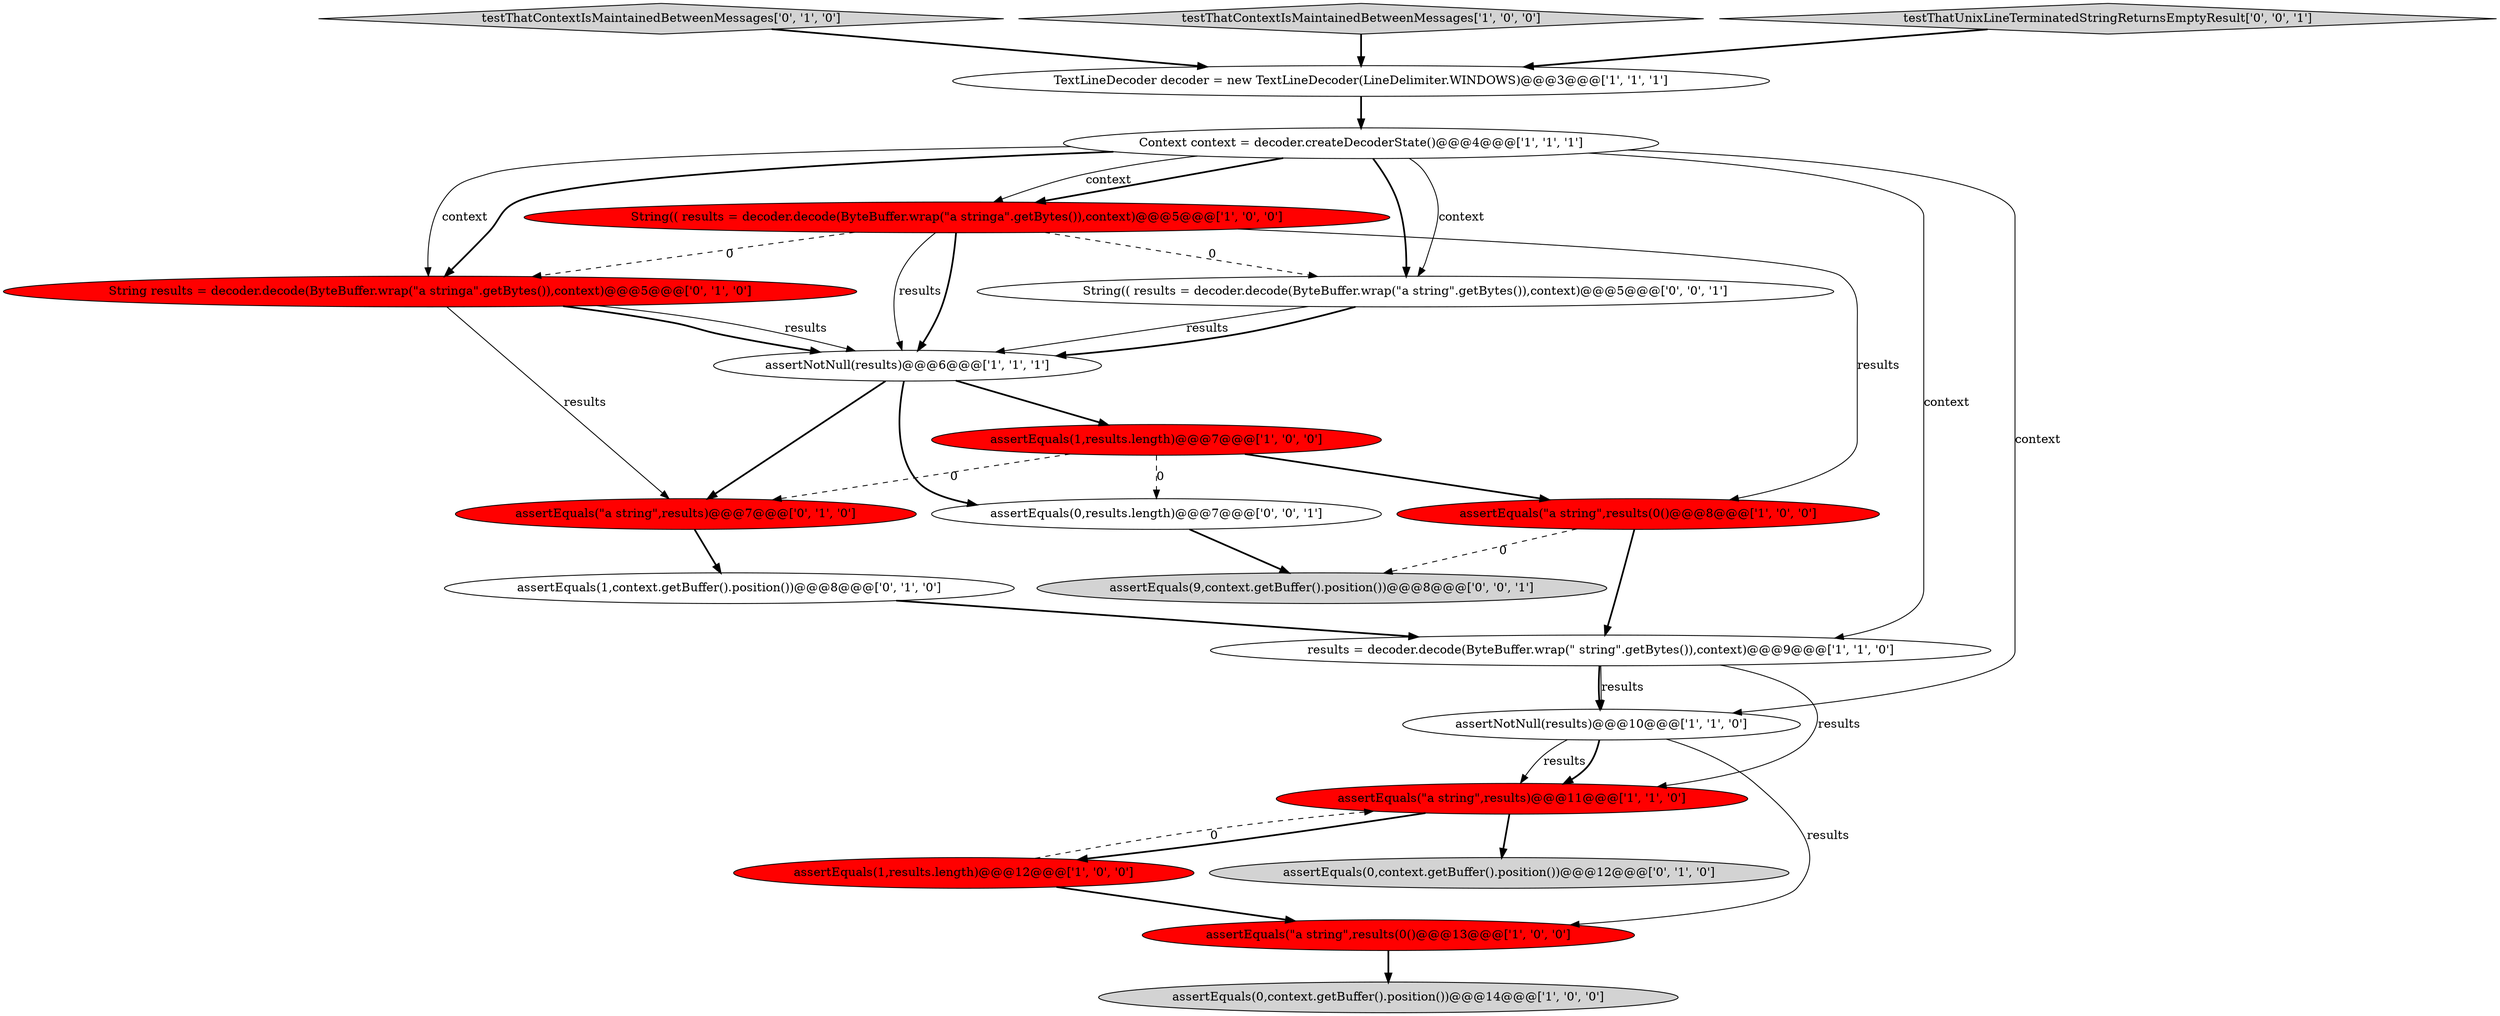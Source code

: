 digraph {
0 [style = filled, label = "TextLineDecoder decoder = new TextLineDecoder(LineDelimiter.WINDOWS)@@@3@@@['1', '1', '1']", fillcolor = white, shape = ellipse image = "AAA0AAABBB1BBB"];
10 [style = filled, label = "assertEquals(0,context.getBuffer().position())@@@14@@@['1', '0', '0']", fillcolor = lightgray, shape = ellipse image = "AAA0AAABBB1BBB"];
7 [style = filled, label = "assertEquals(1,results.length)@@@12@@@['1', '0', '0']", fillcolor = red, shape = ellipse image = "AAA1AAABBB1BBB"];
14 [style = filled, label = "assertEquals(1,context.getBuffer().position())@@@8@@@['0', '1', '0']", fillcolor = white, shape = ellipse image = "AAA0AAABBB2BBB"];
16 [style = filled, label = "testThatContextIsMaintainedBetweenMessages['0', '1', '0']", fillcolor = lightgray, shape = diamond image = "AAA0AAABBB2BBB"];
17 [style = filled, label = "assertEquals(\"a string\",results)@@@7@@@['0', '1', '0']", fillcolor = red, shape = ellipse image = "AAA1AAABBB2BBB"];
3 [style = filled, label = "testThatContextIsMaintainedBetweenMessages['1', '0', '0']", fillcolor = lightgray, shape = diamond image = "AAA0AAABBB1BBB"];
1 [style = filled, label = "Context context = decoder.createDecoderState()@@@4@@@['1', '1', '1']", fillcolor = white, shape = ellipse image = "AAA0AAABBB1BBB"];
5 [style = filled, label = "assertNotNull(results)@@@10@@@['1', '1', '0']", fillcolor = white, shape = ellipse image = "AAA0AAABBB1BBB"];
19 [style = filled, label = "String(( results = decoder.decode(ByteBuffer.wrap(\"a string\".getBytes()),context)@@@5@@@['0', '0', '1']", fillcolor = white, shape = ellipse image = "AAA0AAABBB3BBB"];
21 [style = filled, label = "assertEquals(9,context.getBuffer().position())@@@8@@@['0', '0', '1']", fillcolor = lightgray, shape = ellipse image = "AAA0AAABBB3BBB"];
2 [style = filled, label = "assertEquals(1,results.length)@@@7@@@['1', '0', '0']", fillcolor = red, shape = ellipse image = "AAA1AAABBB1BBB"];
8 [style = filled, label = "assertNotNull(results)@@@6@@@['1', '1', '1']", fillcolor = white, shape = ellipse image = "AAA0AAABBB1BBB"];
6 [style = filled, label = "assertEquals(\"a string\",results(0()@@@8@@@['1', '0', '0']", fillcolor = red, shape = ellipse image = "AAA1AAABBB1BBB"];
4 [style = filled, label = "results = decoder.decode(ByteBuffer.wrap(\" string\".getBytes()),context)@@@9@@@['1', '1', '0']", fillcolor = white, shape = ellipse image = "AAA0AAABBB1BBB"];
20 [style = filled, label = "assertEquals(0,results.length)@@@7@@@['0', '0', '1']", fillcolor = white, shape = ellipse image = "AAA0AAABBB3BBB"];
12 [style = filled, label = "assertEquals(\"a string\",results)@@@11@@@['1', '1', '0']", fillcolor = red, shape = ellipse image = "AAA1AAABBB1BBB"];
13 [style = filled, label = "String results = decoder.decode(ByteBuffer.wrap(\"a stringa\".getBytes()),context)@@@5@@@['0', '1', '0']", fillcolor = red, shape = ellipse image = "AAA1AAABBB2BBB"];
18 [style = filled, label = "testThatUnixLineTerminatedStringReturnsEmptyResult['0', '0', '1']", fillcolor = lightgray, shape = diamond image = "AAA0AAABBB3BBB"];
15 [style = filled, label = "assertEquals(0,context.getBuffer().position())@@@12@@@['0', '1', '0']", fillcolor = lightgray, shape = ellipse image = "AAA0AAABBB2BBB"];
11 [style = filled, label = "String(( results = decoder.decode(ByteBuffer.wrap(\"a stringa\".getBytes()),context)@@@5@@@['1', '0', '0']", fillcolor = red, shape = ellipse image = "AAA1AAABBB1BBB"];
9 [style = filled, label = "assertEquals(\"a string\",results(0()@@@13@@@['1', '0', '0']", fillcolor = red, shape = ellipse image = "AAA1AAABBB1BBB"];
11->8 [style = solid, label="results"];
19->8 [style = solid, label="results"];
6->21 [style = dashed, label="0"];
16->0 [style = bold, label=""];
1->13 [style = solid, label="context"];
4->5 [style = solid, label="results"];
2->20 [style = dashed, label="0"];
13->8 [style = solid, label="results"];
2->6 [style = bold, label=""];
12->15 [style = bold, label=""];
1->19 [style = solid, label="context"];
1->4 [style = solid, label="context"];
1->5 [style = solid, label="context"];
9->10 [style = bold, label=""];
2->17 [style = dashed, label="0"];
1->13 [style = bold, label=""];
12->7 [style = bold, label=""];
19->8 [style = bold, label=""];
3->0 [style = bold, label=""];
1->11 [style = bold, label=""];
20->21 [style = bold, label=""];
7->9 [style = bold, label=""];
8->17 [style = bold, label=""];
6->4 [style = bold, label=""];
5->12 [style = solid, label="results"];
11->13 [style = dashed, label="0"];
8->20 [style = bold, label=""];
13->17 [style = solid, label="results"];
5->9 [style = solid, label="results"];
8->2 [style = bold, label=""];
5->12 [style = bold, label=""];
17->14 [style = bold, label=""];
11->19 [style = dashed, label="0"];
0->1 [style = bold, label=""];
4->12 [style = solid, label="results"];
7->12 [style = dashed, label="0"];
11->8 [style = bold, label=""];
11->6 [style = solid, label="results"];
13->8 [style = bold, label=""];
1->19 [style = bold, label=""];
1->11 [style = solid, label="context"];
4->5 [style = bold, label=""];
18->0 [style = bold, label=""];
14->4 [style = bold, label=""];
}

